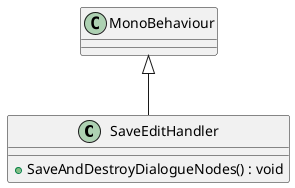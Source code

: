 @startuml
class SaveEditHandler {
    + SaveAndDestroyDialogueNodes() : void
}
MonoBehaviour <|-- SaveEditHandler
@enduml
